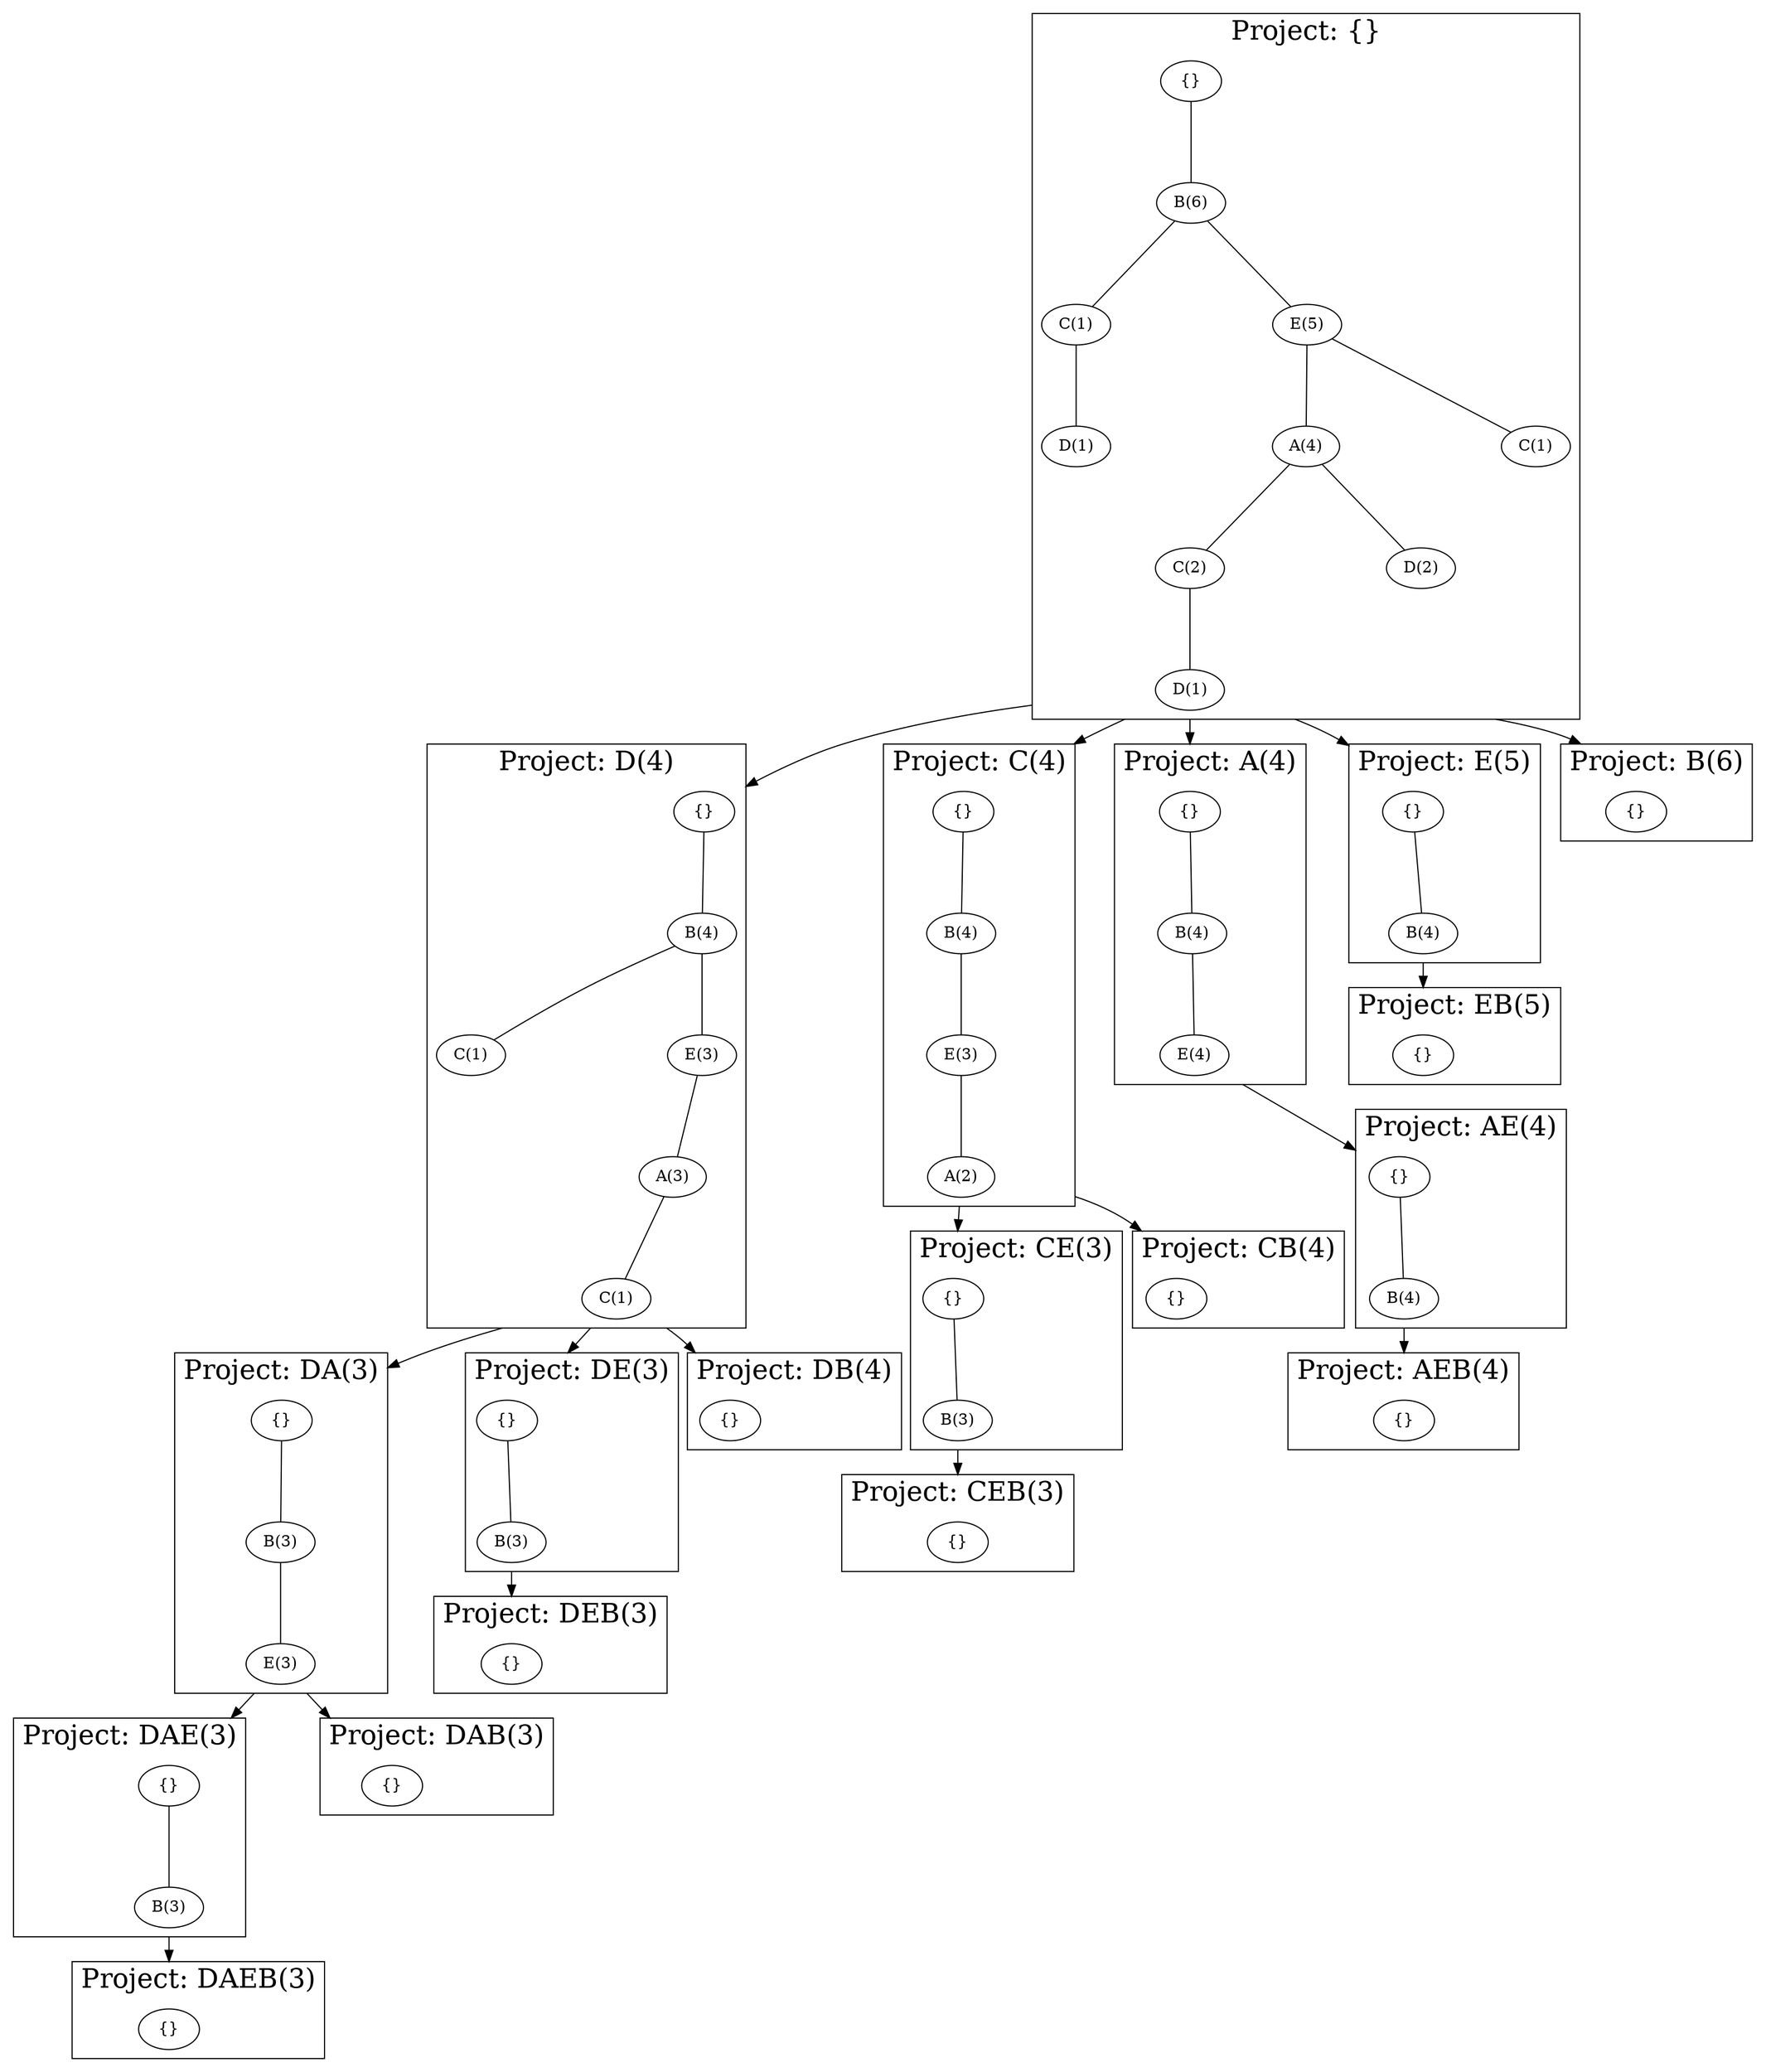 digraph "G" {
      compound=true;
      ranksep=1;
      nodesep=2;
      fontsize=24;
      subgraph cluster0 {
       		label = "Project: {}";
		 {node [label="{}"] empty;}
        	 {node [label="A(4)"] A;}
        	 {node [label="B(6)"] B;}
        	 {node [label="C(1)"] C;}
        	 {node [label="C(2)"] Cb;}
        	 {node [label="C(1)"] Cc;}
        	 {node [label="D(1)"] D;}
        	 {node [label="D(1)"] Db;}
        	 {node [label="D(2)"] Dc;}
        	 {node [label="E(5)"] E;}
		{edge [arrowhead=none] empty->B->C->D;
		B->E->A->Cb->Db;
		A->Dc;
		E->Cc;
		}
      }

     subgraph cluster1 {	
       		label = "Project: D(4)";
		 {node [label="{}"] empty1;}
        	 {node [label="A(3)"] A1;}
        	 {node [label="B(4)"] B1;}
        	 {node [label="C(1)"] C1;}
        	 {node [label="C(1)"] C1b;}
        	 {node [label="E(3)"] E1;}
		 {edge [arrowhead=none]
		empty1->B1->C1;
		B1->E1->A1->C1b;
		}
      }

      Db->empty1 [ltail=cluster0, lhead=cluster1, minlen=1.5];
      

     subgraph cluster11 {	
       		label = "Project: DA(3)";
		 {node [label="{}"] empty11;}
        	 {node [label="B(3)"] B11;}
        	 {node [label="E(3)"] E11;}
		 {edge [arrowhead=none]		
		 empty11->B11->E11;
		 }
      }

      C1b->empty11 [ltail=cluster1, lhead=cluster11, minlen=1.5];


     subgraph cluster111 {	
       		label = "Project: DAE(3)";
		 {node [label="{}"] empty111;}
        	 {node [label="B(3)"] B111;}
		 {edge [arrowhead=none]
		empty111->B111;
		}
      }

      E11->empty111 [ltail=cluster11, lhead=cluster111, minlen=1.5];

     subgraph cluster1111 {	
       		label = "Project: DAEB(3)";
		 {node [label="{}"] empty1111;}
      }

      B111->empty1111 [ltail=cluster111, lhead=cluster1111, minlen=1.5];


     subgraph cluster112 {	
       		label = "Project: DAB(3)";
		 {node [label="{}"] empty112;}
      }

      E11->empty112 [ltail=cluster11, lhead=cluster112, minlen=1.5];


     subgraph cluster12 {	
       		label = "Project: DE(3)";
		 {node [label="{}"] empty12;}
        	 {node [label="B(3)"] B12;}
		 {edge [arrowhead=none]
		empty12->B12;
		}
      }

      C1b->empty12 [ltail=cluster1, lhead=cluster12, minlen=1.5];

     subgraph cluster121 {	
       		label = "Project: DEB(3)";
		 {node [label="{}"] empty121;}
		 {edge [arrowhead=none]
		}
      }
      B12->empty121 [ltail=cluster12, lhead=cluster121, minlen=1.5];

     subgraph cluster13 {	
       		label = "Project: DB(4)";
		 {node [label="{}"] empty13;}
		 {edge [arrowhead=none]
		}
      }

      C1b->empty13 [ltail=cluster1, lhead=cluster13, minlen=1.5];

      subgraph cluster2 {	
       		label = "Project: C(4)";
		 {node [label="{}"] empty2;}
        	 {node [label="A(2)"] A2;}
        	 {node [label="B(4)"] B2;}
        	 {node [label="E(3)"] E2;}
		 {edge [arrowhead=none]
		empty2->B2->E2->A2;
		}
      }

      Db->empty2 [ltail=cluster0, lhead=cluster2, minlen=1.5];

      subgraph cluster21 {	
       		label = "Project: CE(3)";
		 {node [label="{}"] empty21;}
        	 {node [label="B(3)"] B21;}
		 {edge [arrowhead=none]
		empty21->B21;
		}
      }

      A2->empty21 [ltail=cluster2, lhead=cluster21, len=1.5];

     subgraph cluster211 {	
       		label = "Project: CEB(3)";
		 {node [label="{}"] empty211;}
      }

      B21->empty211 [ltail=cluster21, lhead=cluster211, minlen=1.5];

     subgraph cluster22 {	
       		label = "Project: CB(4)";
		 {node [label="{}"] empty22;}
      }

      A2->empty22 [ltail=cluster2, lhead=cluster22, minlen=1.5];


      subgraph cluster3 {	
       		label = "Project: A(4)";
		 {node [label="{}"] empty3;}
        	 {node [label="B(4)"] B3;}
        	 {node [label="E(4)"] E3;}
		 {edge [arrowhead=none]
		empty3->B3->E3;
		}
      }

      Db->empty3 [ltail=cluster0, lhead=cluster3, minlen=1.5];


     subgraph cluster31 {	
       		label = "Project: AE(4)";
		 {node [label="{}"] empty31;}
        	 {node [label="B(4)"] B31;}
		 {edge [arrowhead=none]
		empty31->B31;
		}
      }

      E3->empty31 [ltail=cluster3, lhead=cluster31, minlen=1.5];	

     subgraph cluster311 {	
       		label = "Project: AEB(4)";
		 {node [label="{}"] empty311;}
      }

      B31->empty311 [ltail=cluster31, lhead=cluster311, minlen=1.5];	



      subgraph cluster4 {	
       		label = "Project: E(5)";
		 {node [label="{}"] empty4;}
        	 {node [label="B(4)"] B4;}
		 {edge [arrowhead=none]
		empty4->B4;
		}
      }

      Db->empty4 [ltail=cluster0, lhead=cluster4, minlen=1.5];

     subgraph cluster41 {	
       		label = "Project: EB(5)";
		 {node [label="{}"] empty41;}
      }

      B4->empty41 [ltail=cluster4, lhead=cluster41, minlen=1.5];

     subgraph cluster5 {	
       		label = "Project: B(6)";
		 {node [label="{}"] empty5;}
      }

      Db->empty5 [ltail=cluster0, lhead=cluster5, minlen=1.5];
}
